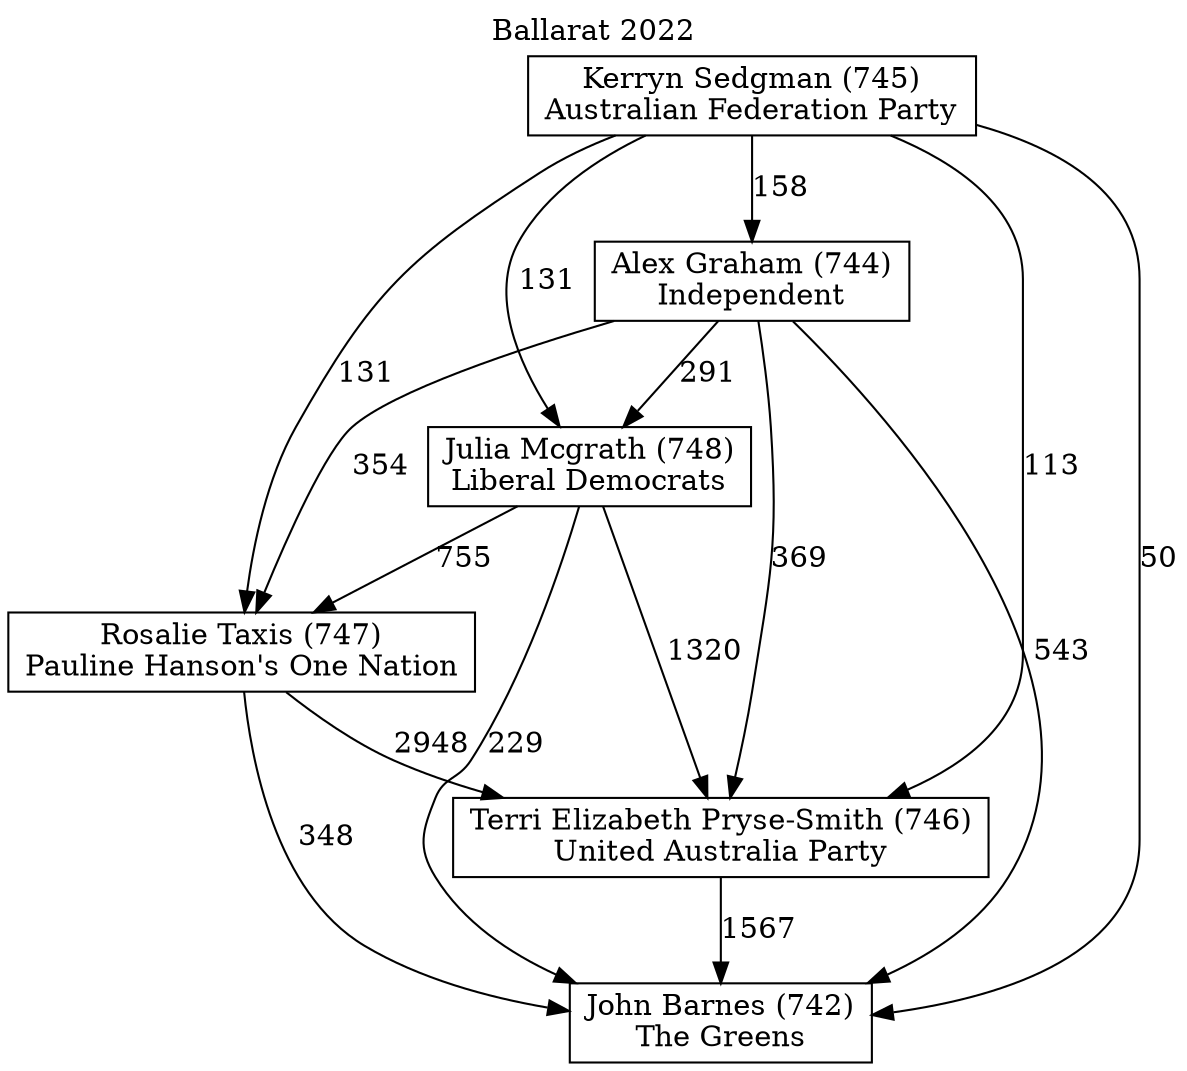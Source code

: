 // House preference flow
digraph "John Barnes (742)_Ballarat_2022" {
	graph [label="Ballarat 2022" labelloc=t mclimit=10]
	node [shape=box]
	"John Barnes (742)" [label="John Barnes (742)
The Greens"]
	"Terri Elizabeth Pryse-Smith (746)" [label="Terri Elizabeth Pryse-Smith (746)
United Australia Party"]
	"Kerryn Sedgman (745)" [label="Kerryn Sedgman (745)
Australian Federation Party"]
	"Alex Graham (744)" [label="Alex Graham (744)
Independent"]
	"Julia Mcgrath (748)" [label="Julia Mcgrath (748)
Liberal Democrats"]
	"Rosalie Taxis (747)" [label="Rosalie Taxis (747)
Pauline Hanson's One Nation"]
	"Alex Graham (744)" -> "Rosalie Taxis (747)" [label=354]
	"Kerryn Sedgman (745)" -> "John Barnes (742)" [label=50]
	"Julia Mcgrath (748)" -> "John Barnes (742)" [label=229]
	"Rosalie Taxis (747)" -> "Terri Elizabeth Pryse-Smith (746)" [label=2948]
	"Rosalie Taxis (747)" -> "John Barnes (742)" [label=348]
	"Kerryn Sedgman (745)" -> "Alex Graham (744)" [label=158]
	"Kerryn Sedgman (745)" -> "Terri Elizabeth Pryse-Smith (746)" [label=113]
	"Alex Graham (744)" -> "John Barnes (742)" [label=543]
	"Julia Mcgrath (748)" -> "Terri Elizabeth Pryse-Smith (746)" [label=1320]
	"Alex Graham (744)" -> "Julia Mcgrath (748)" [label=291]
	"Terri Elizabeth Pryse-Smith (746)" -> "John Barnes (742)" [label=1567]
	"Kerryn Sedgman (745)" -> "Rosalie Taxis (747)" [label=131]
	"Julia Mcgrath (748)" -> "Rosalie Taxis (747)" [label=755]
	"Alex Graham (744)" -> "Terri Elizabeth Pryse-Smith (746)" [label=369]
	"Kerryn Sedgman (745)" -> "Julia Mcgrath (748)" [label=131]
}
